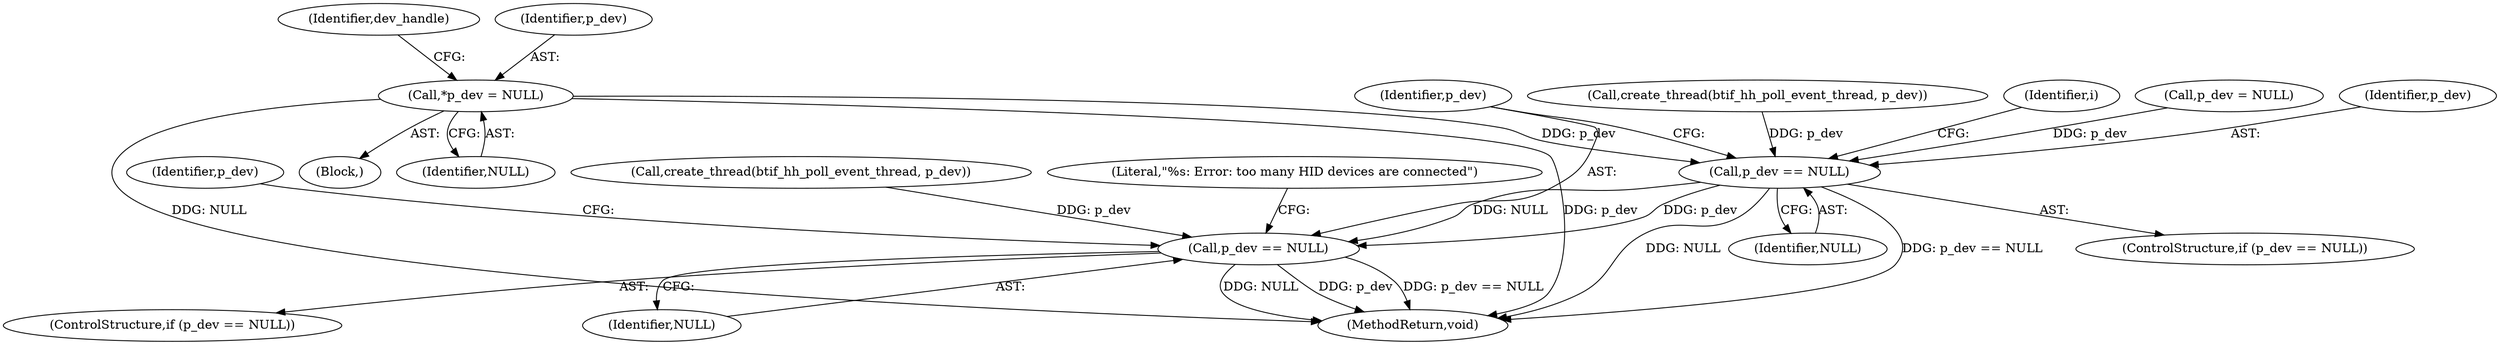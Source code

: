 digraph "0_Android_472271b153c5dc53c28beac55480a8d8434b2d5c_7@pointer" {
"1000108" [label="(Call,*p_dev = NULL)"];
"1000261" [label="(Call,p_dev == NULL)"];
"1000367" [label="(Call,p_dev == NULL)"];
"1000368" [label="(Identifier,p_dev)"];
"1000113" [label="(Identifier,dev_handle)"];
"1000109" [label="(Identifier,p_dev)"];
"1000253" [label="(Call,create_thread(btif_hh_poll_event_thread, p_dev))"];
"1000267" [label="(Identifier,i)"];
"1000362" [label="(Call,create_thread(btif_hh_poll_event_thread, p_dev))"];
"1000386" [label="(MethodReturn,void)"];
"1000257" [label="(Call,p_dev = NULL)"];
"1000261" [label="(Call,p_dev == NULL)"];
"1000262" [label="(Identifier,p_dev)"];
"1000105" [label="(Block,)"];
"1000110" [label="(Identifier,NULL)"];
"1000260" [label="(ControlStructure,if (p_dev == NULL))"];
"1000366" [label="(ControlStructure,if (p_dev == NULL))"];
"1000372" [label="(Literal,\"%s: Error: too many HID devices are connected\")"];
"1000369" [label="(Identifier,NULL)"];
"1000377" [label="(Identifier,p_dev)"];
"1000108" [label="(Call,*p_dev = NULL)"];
"1000263" [label="(Identifier,NULL)"];
"1000367" [label="(Call,p_dev == NULL)"];
"1000108" -> "1000105"  [label="AST: "];
"1000108" -> "1000110"  [label="CFG: "];
"1000109" -> "1000108"  [label="AST: "];
"1000110" -> "1000108"  [label="AST: "];
"1000113" -> "1000108"  [label="CFG: "];
"1000108" -> "1000386"  [label="DDG: NULL"];
"1000108" -> "1000386"  [label="DDG: p_dev"];
"1000108" -> "1000261"  [label="DDG: p_dev"];
"1000261" -> "1000260"  [label="AST: "];
"1000261" -> "1000263"  [label="CFG: "];
"1000262" -> "1000261"  [label="AST: "];
"1000263" -> "1000261"  [label="AST: "];
"1000267" -> "1000261"  [label="CFG: "];
"1000368" -> "1000261"  [label="CFG: "];
"1000261" -> "1000386"  [label="DDG: NULL"];
"1000261" -> "1000386"  [label="DDG: p_dev == NULL"];
"1000253" -> "1000261"  [label="DDG: p_dev"];
"1000257" -> "1000261"  [label="DDG: p_dev"];
"1000261" -> "1000367"  [label="DDG: p_dev"];
"1000261" -> "1000367"  [label="DDG: NULL"];
"1000367" -> "1000366"  [label="AST: "];
"1000367" -> "1000369"  [label="CFG: "];
"1000368" -> "1000367"  [label="AST: "];
"1000369" -> "1000367"  [label="AST: "];
"1000372" -> "1000367"  [label="CFG: "];
"1000377" -> "1000367"  [label="CFG: "];
"1000367" -> "1000386"  [label="DDG: NULL"];
"1000367" -> "1000386"  [label="DDG: p_dev"];
"1000367" -> "1000386"  [label="DDG: p_dev == NULL"];
"1000362" -> "1000367"  [label="DDG: p_dev"];
}
